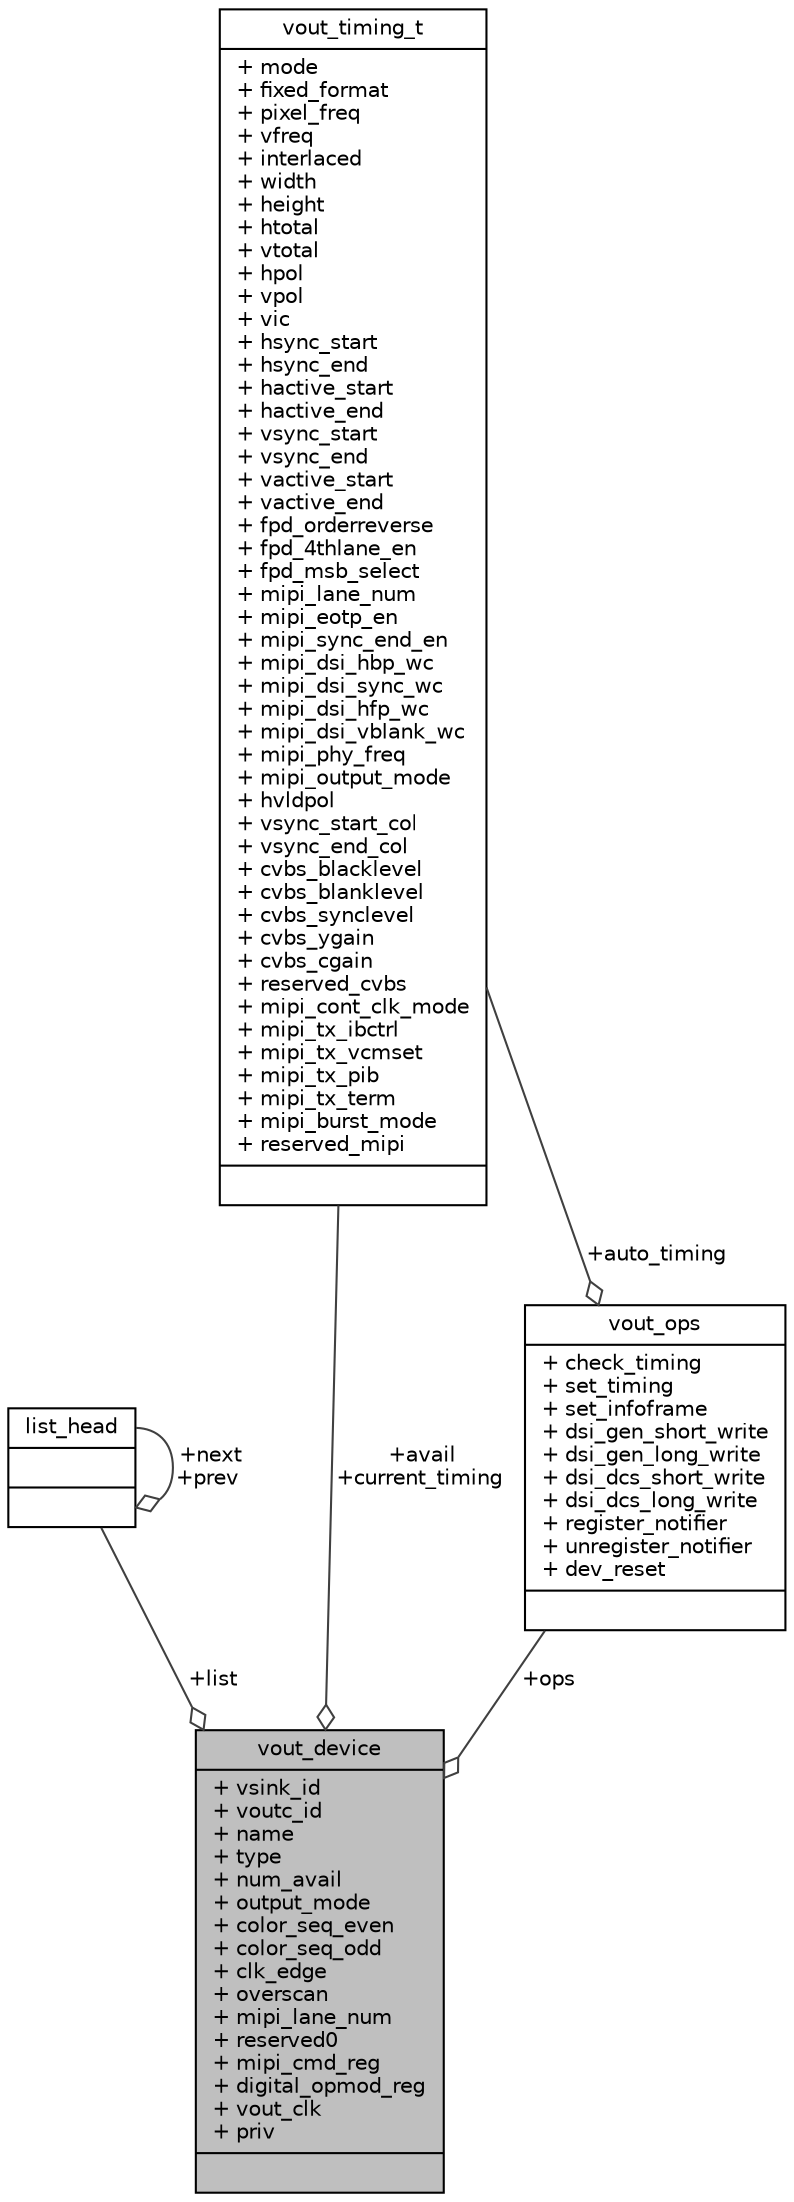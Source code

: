 digraph "vout_device"
{
 // INTERACTIVE_SVG=YES
 // LATEX_PDF_SIZE
  bgcolor="transparent";
  edge [fontname="Helvetica",fontsize="10",labelfontname="Helvetica",labelfontsize="10"];
  node [fontname="Helvetica",fontsize="10",shape=record];
  Node1 [label="{vout_device\n|+ vsink_id\l+ voutc_id\l+ name\l+ type\l+ num_avail\l+ output_mode\l+ color_seq_even\l+ color_seq_odd\l+ clk_edge\l+ overscan\l+ mipi_lane_num\l+ reserved0\l+ mipi_cmd_reg\l+ digital_opmod_reg\l+ vout_clk\l+ priv\l|}",height=0.2,width=0.4,color="black", fillcolor="grey75", style="filled", fontcolor="black",tooltip=" "];
  Node2 -> Node1 [color="grey25",fontsize="10",style="solid",label=" +list" ,arrowhead="odiamond",fontname="Helvetica"];
  Node2 [label="{list_head\n||}",height=0.2,width=0.4,color="black",URL="/root/CooperSDK1.6_Provided/cooper_linux_sdk_1.6_20240129/cooper_linux_sdk_1.6/ambarella/out/doc_out/cv3_doc/doc/library/library.tag$d9/d93/structlist__head",tooltip=" "];
  Node2 -> Node2 [color="grey25",fontsize="10",style="solid",label=" +next\n+prev" ,arrowhead="odiamond",fontname="Helvetica"];
  Node3 -> Node1 [color="grey25",fontsize="10",style="solid",label=" +avail\n+current_timing" ,arrowhead="odiamond",fontname="Helvetica"];
  Node3 [label="{vout_timing_t\n|+ mode\l+ fixed_format\l+ pixel_freq\l+ vfreq\l+ interlaced\l+ width\l+ height\l+ htotal\l+ vtotal\l+ hpol\l+ vpol\l+ vic\l+ hsync_start\l+ hsync_end\l+ hactive_start\l+ hactive_end\l+ vsync_start\l+ vsync_end\l+ vactive_start\l+ vactive_end\l+ fpd_orderreverse\l+ fpd_4thlane_en\l+ fpd_msb_select\l+ mipi_lane_num\l+ mipi_eotp_en\l+ mipi_sync_end_en\l+ mipi_dsi_hbp_wc\l+ mipi_dsi_sync_wc\l+ mipi_dsi_hfp_wc\l+ mipi_dsi_vblank_wc\l+ mipi_phy_freq\l+ mipi_output_mode\l+ hvldpol\l+ vsync_start_col\l+ vsync_end_col\l+ cvbs_blacklevel\l+ cvbs_blanklevel\l+ cvbs_synclevel\l+ cvbs_ygain\l+ cvbs_cgain\l+ reserved_cvbs\l+ mipi_cont_clk_mode\l+ mipi_tx_ibctrl\l+ mipi_tx_vcmset\l+ mipi_tx_pib\l+ mipi_tx_term\l+ mipi_burst_mode\l+ reserved_mipi\l|}",height=0.2,width=0.4,color="black",URL="$dc/d00/structvout__timing__t.html",tooltip=" "];
  Node4 -> Node1 [color="grey25",fontsize="10",style="solid",label=" +ops" ,arrowhead="odiamond",fontname="Helvetica"];
  Node4 [label="{vout_ops\n|+ check_timing\l+ set_timing\l+ set_infoframe\l+ dsi_gen_short_write\l+ dsi_gen_long_write\l+ dsi_dcs_short_write\l+ dsi_dcs_long_write\l+ register_notifier\l+ unregister_notifier\l+ dev_reset\l|}",height=0.2,width=0.4,color="black",URL="$d1/dc0/structvout__ops.html",tooltip=" "];
  Node3 -> Node4 [color="grey25",fontsize="10",style="solid",label=" +auto_timing" ,arrowhead="odiamond",fontname="Helvetica"];
}
